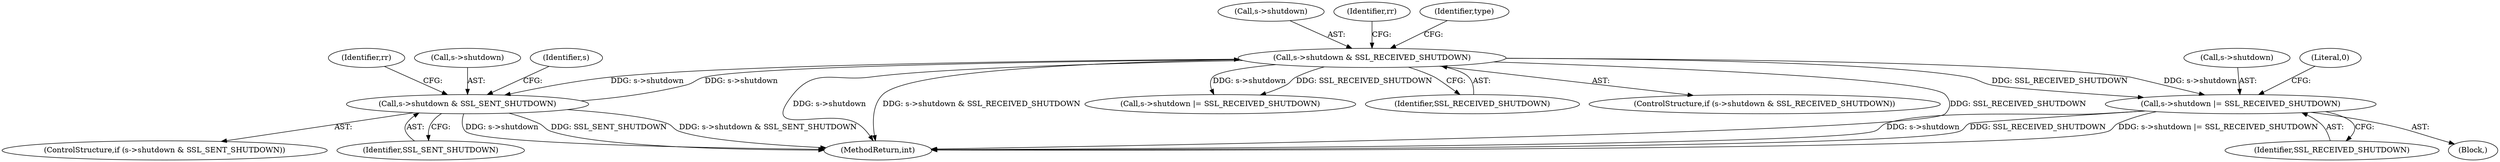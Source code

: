 digraph "0_openssl_e9bbefbf0f24c57645e7ad6a5a71ae649d18ac8e_0@pointer" {
"1001087" [label="(Call,s->shutdown |= SSL_RECEIVED_SHUTDOWN)"];
"1000387" [label="(Call,s->shutdown & SSL_RECEIVED_SHUTDOWN)"];
"1001175" [label="(Call,s->shutdown & SSL_SENT_SHUTDOWN)"];
"1001087" [label="(Call,s->shutdown |= SSL_RECEIVED_SHUTDOWN)"];
"1001176" [label="(Call,s->shutdown)"];
"1001183" [label="(Identifier,s)"];
"1001088" [label="(Call,s->shutdown)"];
"1000387" [label="(Call,s->shutdown & SSL_RECEIVED_SHUTDOWN)"];
"1000388" [label="(Call,s->shutdown)"];
"1001091" [label="(Identifier,SSL_RECEIVED_SHUTDOWN)"];
"1001086" [label="(Block,)"];
"1001174" [label="(ControlStructure,if (s->shutdown & SSL_SENT_SHUTDOWN))"];
"1001196" [label="(Identifier,rr)"];
"1001093" [label="(Literal,0)"];
"1000395" [label="(Identifier,rr)"];
"1001522" [label="(MethodReturn,int)"];
"1001148" [label="(Call,s->shutdown |= SSL_RECEIVED_SHUTDOWN)"];
"1001175" [label="(Call,s->shutdown & SSL_SENT_SHUTDOWN)"];
"1000407" [label="(Identifier,type)"];
"1001179" [label="(Identifier,SSL_SENT_SHUTDOWN)"];
"1000391" [label="(Identifier,SSL_RECEIVED_SHUTDOWN)"];
"1000386" [label="(ControlStructure,if (s->shutdown & SSL_RECEIVED_SHUTDOWN))"];
"1001087" -> "1001086"  [label="AST: "];
"1001087" -> "1001091"  [label="CFG: "];
"1001088" -> "1001087"  [label="AST: "];
"1001091" -> "1001087"  [label="AST: "];
"1001093" -> "1001087"  [label="CFG: "];
"1001087" -> "1001522"  [label="DDG: s->shutdown |= SSL_RECEIVED_SHUTDOWN"];
"1001087" -> "1001522"  [label="DDG: s->shutdown"];
"1001087" -> "1001522"  [label="DDG: SSL_RECEIVED_SHUTDOWN"];
"1000387" -> "1001087"  [label="DDG: s->shutdown"];
"1000387" -> "1001087"  [label="DDG: SSL_RECEIVED_SHUTDOWN"];
"1000387" -> "1000386"  [label="AST: "];
"1000387" -> "1000391"  [label="CFG: "];
"1000388" -> "1000387"  [label="AST: "];
"1000391" -> "1000387"  [label="AST: "];
"1000395" -> "1000387"  [label="CFG: "];
"1000407" -> "1000387"  [label="CFG: "];
"1000387" -> "1001522"  [label="DDG: s->shutdown"];
"1000387" -> "1001522"  [label="DDG: s->shutdown & SSL_RECEIVED_SHUTDOWN"];
"1000387" -> "1001522"  [label="DDG: SSL_RECEIVED_SHUTDOWN"];
"1001175" -> "1000387"  [label="DDG: s->shutdown"];
"1000387" -> "1001148"  [label="DDG: s->shutdown"];
"1000387" -> "1001148"  [label="DDG: SSL_RECEIVED_SHUTDOWN"];
"1000387" -> "1001175"  [label="DDG: s->shutdown"];
"1001175" -> "1001174"  [label="AST: "];
"1001175" -> "1001179"  [label="CFG: "];
"1001176" -> "1001175"  [label="AST: "];
"1001179" -> "1001175"  [label="AST: "];
"1001183" -> "1001175"  [label="CFG: "];
"1001196" -> "1001175"  [label="CFG: "];
"1001175" -> "1001522"  [label="DDG: s->shutdown"];
"1001175" -> "1001522"  [label="DDG: SSL_SENT_SHUTDOWN"];
"1001175" -> "1001522"  [label="DDG: s->shutdown & SSL_SENT_SHUTDOWN"];
}
